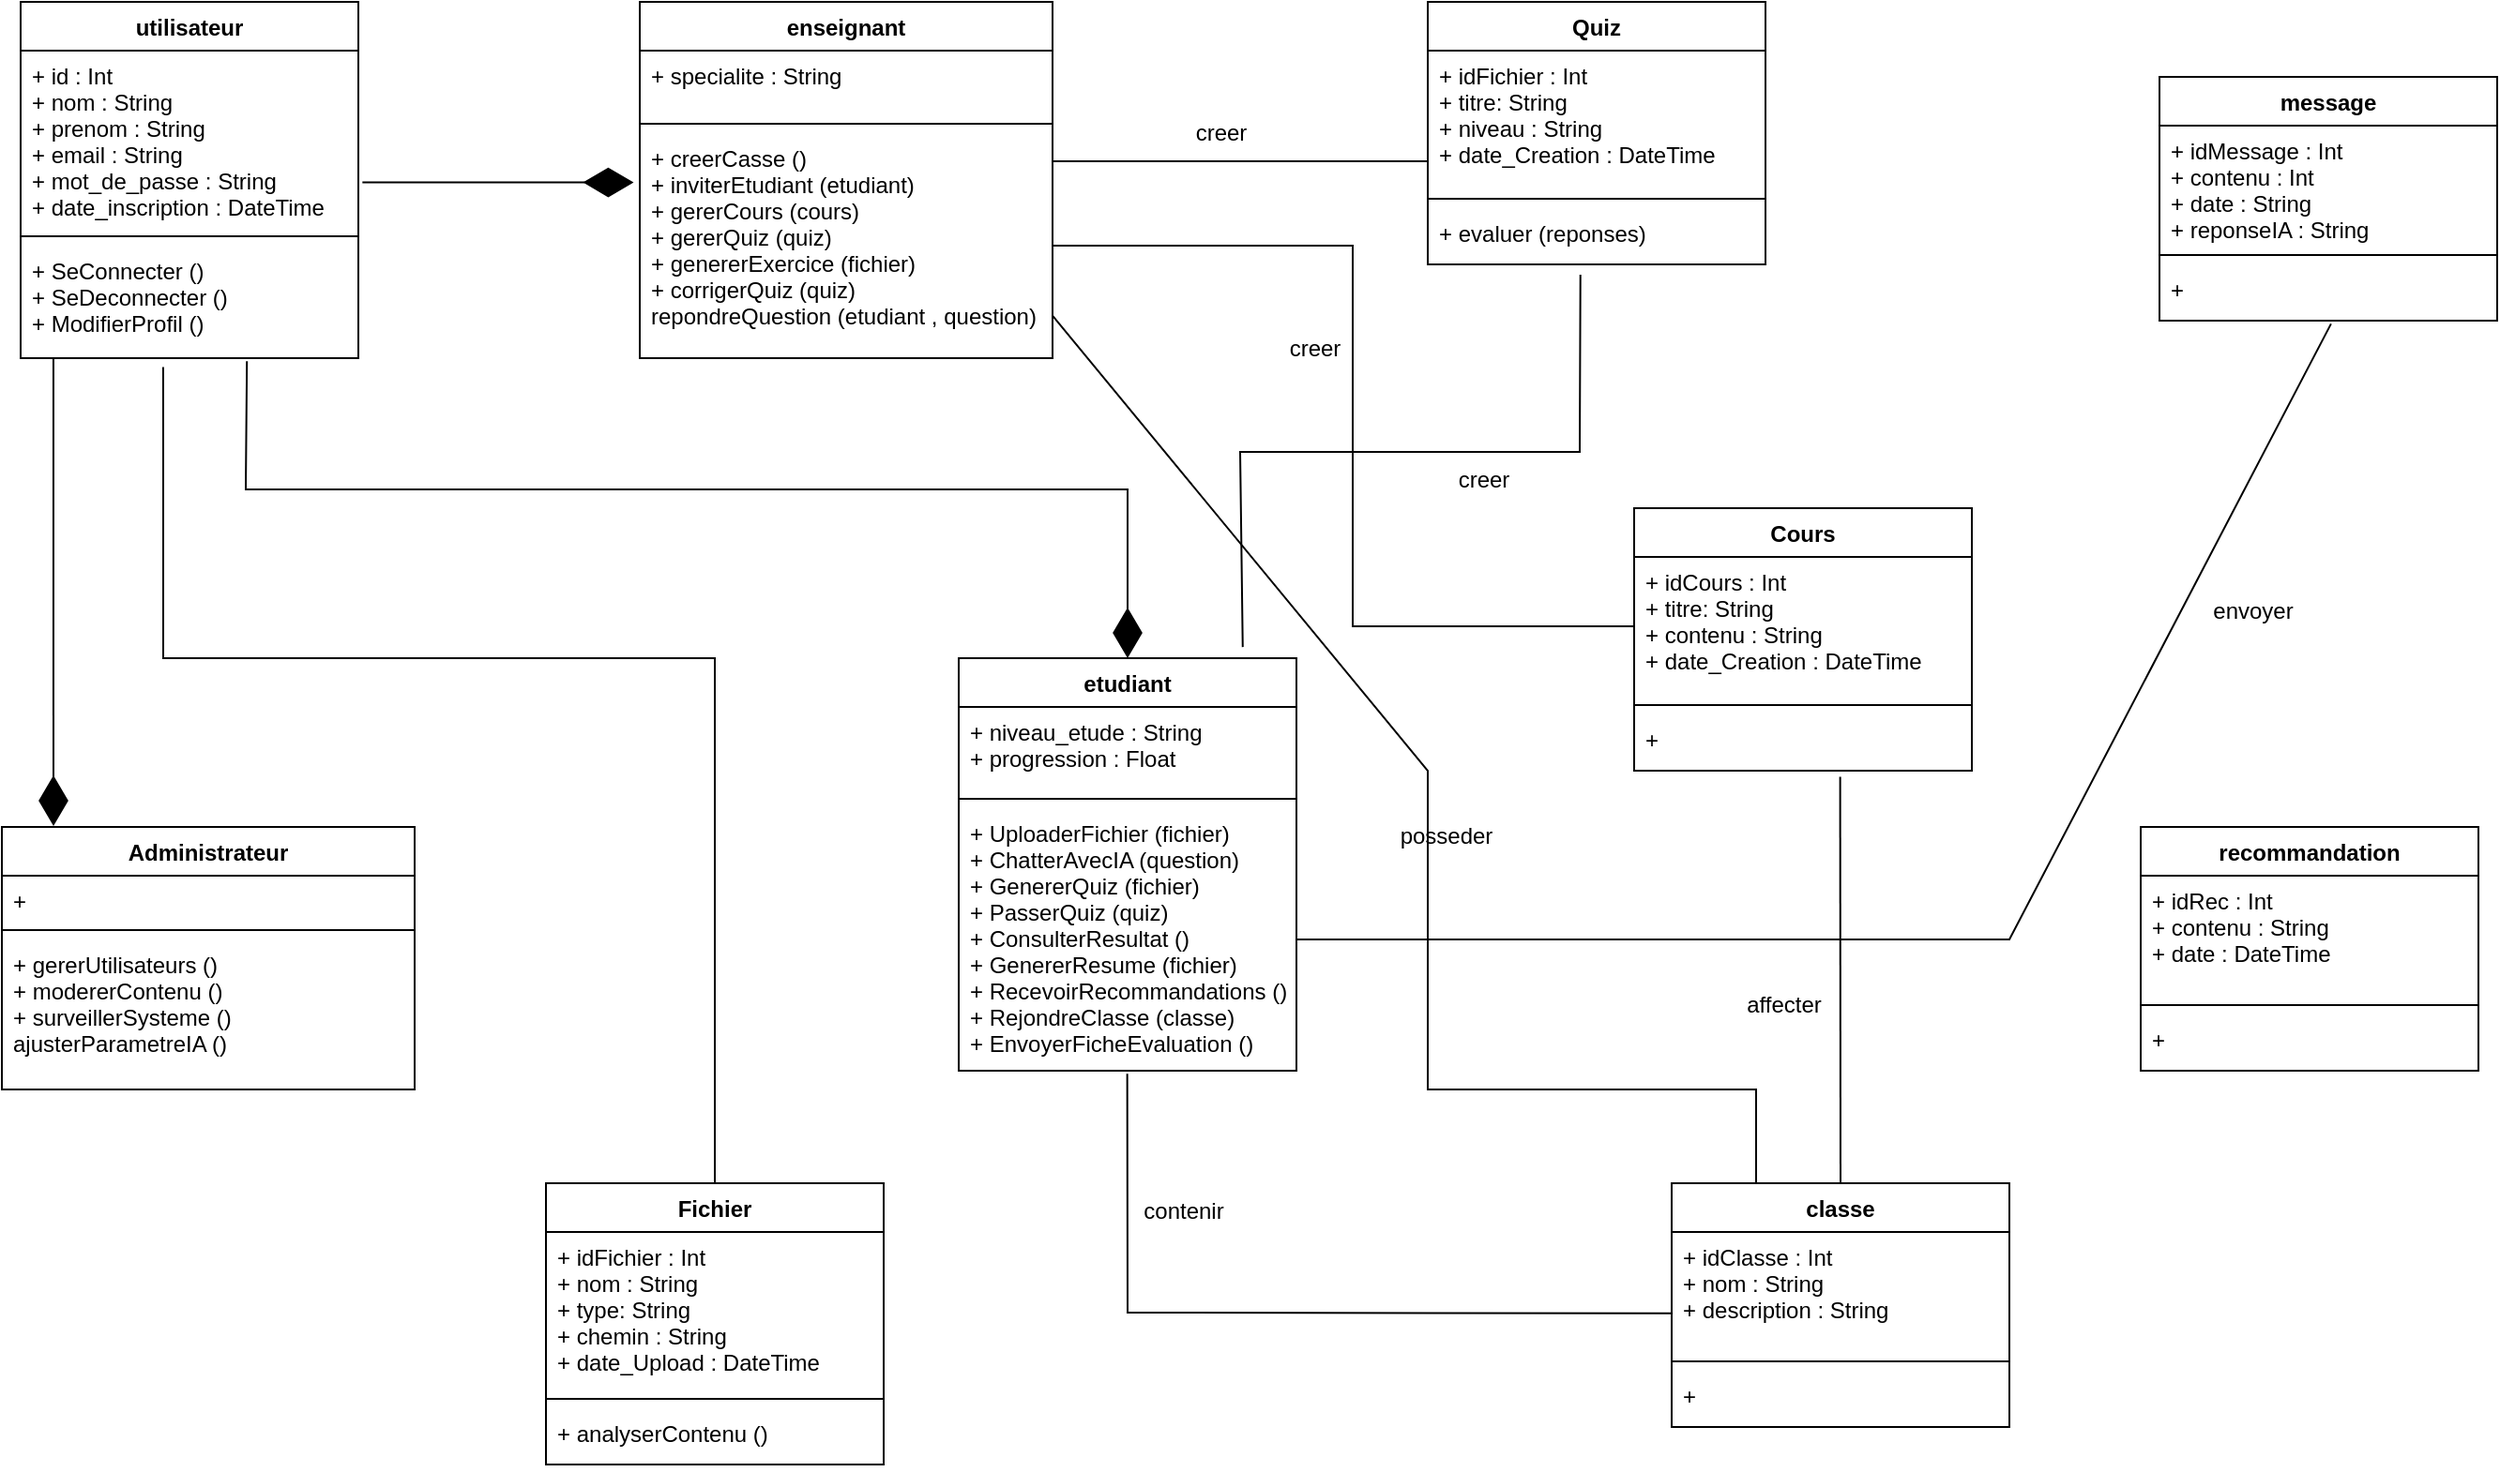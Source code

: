 <mxfile version="20.8.16" type="device"><diagram name="Page-1" id="e4v8rYzwYK4hiJisEn20"><mxGraphModel dx="2357" dy="749" grid="1" gridSize="10" guides="1" tooltips="1" connect="1" arrows="1" fold="1" page="1" pageScale="1" pageWidth="1100" pageHeight="850" math="0" shadow="0"><root><mxCell id="0"/><mxCell id="1" parent="0"/><mxCell id="9T2Y4QQtLZI_HUpd0L_A-1" value="utilisateur" style="swimlane;fontStyle=1;align=center;verticalAlign=top;childLayout=stackLayout;horizontal=1;startSize=26;horizontalStack=0;resizeParent=1;resizeParentMax=0;resizeLast=0;collapsible=1;marginBottom=0;" parent="1" vertex="1"><mxGeometry x="-290" y="50" width="180" height="190" as="geometry"><mxRectangle x="30" y="40" width="100" height="30" as="alternateBounds"/></mxGeometry></mxCell><mxCell id="9T2Y4QQtLZI_HUpd0L_A-2" value="+ id : Int&#10;+ nom : String&#10;+ prenom : String&#10;+ email : String&#10;+ mot_de_passe : String&#10;+ date_inscription : DateTime" style="text;strokeColor=none;fillColor=none;align=left;verticalAlign=top;spacingLeft=4;spacingRight=4;overflow=hidden;rotatable=0;points=[[0,0.5],[1,0.5]];portConstraint=eastwest;" parent="9T2Y4QQtLZI_HUpd0L_A-1" vertex="1"><mxGeometry y="26" width="180" height="94" as="geometry"/></mxCell><mxCell id="9T2Y4QQtLZI_HUpd0L_A-3" value="" style="line;strokeWidth=1;fillColor=none;align=left;verticalAlign=middle;spacingTop=-1;spacingLeft=3;spacingRight=3;rotatable=0;labelPosition=right;points=[];portConstraint=eastwest;strokeColor=inherit;" parent="9T2Y4QQtLZI_HUpd0L_A-1" vertex="1"><mxGeometry y="120" width="180" height="10" as="geometry"/></mxCell><mxCell id="9T2Y4QQtLZI_HUpd0L_A-4" value="+ SeConnecter ()&#10;+ SeDeconnecter ()&#10;+ ModifierProfil ()" style="text;strokeColor=none;fillColor=none;align=left;verticalAlign=top;spacingLeft=4;spacingRight=4;overflow=hidden;rotatable=0;points=[[0,0.5],[1,0.5]];portConstraint=eastwest;" parent="9T2Y4QQtLZI_HUpd0L_A-1" vertex="1"><mxGeometry y="130" width="180" height="60" as="geometry"/></mxCell><mxCell id="9T2Y4QQtLZI_HUpd0L_A-5" value="etudiant" style="swimlane;fontStyle=1;align=center;verticalAlign=top;childLayout=stackLayout;horizontal=1;startSize=26;horizontalStack=0;resizeParent=1;resizeParentMax=0;resizeLast=0;collapsible=1;marginBottom=0;" parent="1" vertex="1"><mxGeometry x="210" y="400" width="180" height="220" as="geometry"><mxRectangle x="30" y="40" width="100" height="30" as="alternateBounds"/></mxGeometry></mxCell><mxCell id="9T2Y4QQtLZI_HUpd0L_A-6" value="+ niveau_etude : String&#10;+ progression : Float" style="text;strokeColor=none;fillColor=none;align=left;verticalAlign=top;spacingLeft=4;spacingRight=4;overflow=hidden;rotatable=0;points=[[0,0.5],[1,0.5]];portConstraint=eastwest;" parent="9T2Y4QQtLZI_HUpd0L_A-5" vertex="1"><mxGeometry y="26" width="180" height="44" as="geometry"/></mxCell><mxCell id="9T2Y4QQtLZI_HUpd0L_A-7" value="" style="line;strokeWidth=1;fillColor=none;align=left;verticalAlign=middle;spacingTop=-1;spacingLeft=3;spacingRight=3;rotatable=0;labelPosition=right;points=[];portConstraint=eastwest;strokeColor=inherit;" parent="9T2Y4QQtLZI_HUpd0L_A-5" vertex="1"><mxGeometry y="70" width="180" height="10" as="geometry"/></mxCell><mxCell id="9T2Y4QQtLZI_HUpd0L_A-8" value="+ UploaderFichier (fichier)&#10;+ ChatterAvecIA (question)&#10;+ GenererQuiz (fichier)&#10;+ PasserQuiz (quiz)&#10;+ ConsulterResultat ()&#10;+ GenererResume (fichier)&#10;+ RecevoirRecommandations ()&#10;+ RejondreClasse (classe)&#10;+ EnvoyerFicheEvaluation ()" style="text;strokeColor=none;fillColor=none;align=left;verticalAlign=top;spacingLeft=4;spacingRight=4;overflow=hidden;rotatable=0;points=[[0,0.5],[1,0.5]];portConstraint=eastwest;" parent="9T2Y4QQtLZI_HUpd0L_A-5" vertex="1"><mxGeometry y="80" width="180" height="140" as="geometry"/></mxCell><mxCell id="9T2Y4QQtLZI_HUpd0L_A-9" value="enseignant" style="swimlane;fontStyle=1;align=center;verticalAlign=top;childLayout=stackLayout;horizontal=1;startSize=26;horizontalStack=0;resizeParent=1;resizeParentMax=0;resizeLast=0;collapsible=1;marginBottom=0;" parent="1" vertex="1"><mxGeometry x="40" y="50" width="220" height="190" as="geometry"><mxRectangle x="30" y="40" width="100" height="30" as="alternateBounds"/></mxGeometry></mxCell><mxCell id="9T2Y4QQtLZI_HUpd0L_A-10" value="+ specialite : String" style="text;strokeColor=none;fillColor=none;align=left;verticalAlign=top;spacingLeft=4;spacingRight=4;overflow=hidden;rotatable=0;points=[[0,0.5],[1,0.5]];portConstraint=eastwest;" parent="9T2Y4QQtLZI_HUpd0L_A-9" vertex="1"><mxGeometry y="26" width="220" height="34" as="geometry"/></mxCell><mxCell id="9T2Y4QQtLZI_HUpd0L_A-11" value="" style="line;strokeWidth=1;fillColor=none;align=left;verticalAlign=middle;spacingTop=-1;spacingLeft=3;spacingRight=3;rotatable=0;labelPosition=right;points=[];portConstraint=eastwest;strokeColor=inherit;" parent="9T2Y4QQtLZI_HUpd0L_A-9" vertex="1"><mxGeometry y="60" width="220" height="10" as="geometry"/></mxCell><mxCell id="9T2Y4QQtLZI_HUpd0L_A-12" value="+ creerCasse ()&#10;+ inviterEtudiant (etudiant)&#10;+ gererCours (cours)&#10;+ gererQuiz (quiz)&#10;+ genererExercice (fichier)&#10;+ corrigerQuiz (quiz)&#10;repondreQuestion (etudiant , question)" style="text;strokeColor=none;fillColor=none;align=left;verticalAlign=top;spacingLeft=4;spacingRight=4;overflow=hidden;rotatable=0;points=[[0,0.5],[1,0.5]];portConstraint=eastwest;" parent="9T2Y4QQtLZI_HUpd0L_A-9" vertex="1"><mxGeometry y="70" width="220" height="120" as="geometry"/></mxCell><mxCell id="9T2Y4QQtLZI_HUpd0L_A-13" value="Administrateur" style="swimlane;fontStyle=1;align=center;verticalAlign=top;childLayout=stackLayout;horizontal=1;startSize=26;horizontalStack=0;resizeParent=1;resizeParentMax=0;resizeLast=0;collapsible=1;marginBottom=0;" parent="1" vertex="1"><mxGeometry x="-300" y="490" width="220" height="140" as="geometry"><mxRectangle x="30" y="40" width="100" height="30" as="alternateBounds"/></mxGeometry></mxCell><mxCell id="9T2Y4QQtLZI_HUpd0L_A-14" value="+ " style="text;strokeColor=none;fillColor=none;align=left;verticalAlign=top;spacingLeft=4;spacingRight=4;overflow=hidden;rotatable=0;points=[[0,0.5],[1,0.5]];portConstraint=eastwest;" parent="9T2Y4QQtLZI_HUpd0L_A-13" vertex="1"><mxGeometry y="26" width="220" height="24" as="geometry"/></mxCell><mxCell id="9T2Y4QQtLZI_HUpd0L_A-15" value="" style="line;strokeWidth=1;fillColor=none;align=left;verticalAlign=middle;spacingTop=-1;spacingLeft=3;spacingRight=3;rotatable=0;labelPosition=right;points=[];portConstraint=eastwest;strokeColor=inherit;" parent="9T2Y4QQtLZI_HUpd0L_A-13" vertex="1"><mxGeometry y="50" width="220" height="10" as="geometry"/></mxCell><mxCell id="9T2Y4QQtLZI_HUpd0L_A-16" value="+ gererUtilisateurs ()&#10;+ modererContenu ()&#10;+ surveillerSysteme ()&#10;ajusterParametreIA ()" style="text;strokeColor=none;fillColor=none;align=left;verticalAlign=top;spacingLeft=4;spacingRight=4;overflow=hidden;rotatable=0;points=[[0,0.5],[1,0.5]];portConstraint=eastwest;" parent="9T2Y4QQtLZI_HUpd0L_A-13" vertex="1"><mxGeometry y="60" width="220" height="80" as="geometry"/></mxCell><mxCell id="9T2Y4QQtLZI_HUpd0L_A-18" value="Fichier" style="swimlane;fontStyle=1;align=center;verticalAlign=top;childLayout=stackLayout;horizontal=1;startSize=26;horizontalStack=0;resizeParent=1;resizeParentMax=0;resizeLast=0;collapsible=1;marginBottom=0;" parent="1" vertex="1"><mxGeometry x="-10" y="680" width="180" height="150" as="geometry"><mxRectangle x="30" y="40" width="100" height="30" as="alternateBounds"/></mxGeometry></mxCell><mxCell id="9T2Y4QQtLZI_HUpd0L_A-19" value="+ idFichier : Int&#10;+ nom : String&#10;+ type: String&#10;+ chemin : String&#10;+ date_Upload : DateTime" style="text;strokeColor=none;fillColor=none;align=left;verticalAlign=top;spacingLeft=4;spacingRight=4;overflow=hidden;rotatable=0;points=[[0,0.5],[1,0.5]];portConstraint=eastwest;" parent="9T2Y4QQtLZI_HUpd0L_A-18" vertex="1"><mxGeometry y="26" width="180" height="84" as="geometry"/></mxCell><mxCell id="9T2Y4QQtLZI_HUpd0L_A-20" value="" style="line;strokeWidth=1;fillColor=none;align=left;verticalAlign=middle;spacingTop=-1;spacingLeft=3;spacingRight=3;rotatable=0;labelPosition=right;points=[];portConstraint=eastwest;strokeColor=inherit;" parent="9T2Y4QQtLZI_HUpd0L_A-18" vertex="1"><mxGeometry y="110" width="180" height="10" as="geometry"/></mxCell><mxCell id="9T2Y4QQtLZI_HUpd0L_A-21" value="+ analyserContenu ()" style="text;strokeColor=none;fillColor=none;align=left;verticalAlign=top;spacingLeft=4;spacingRight=4;overflow=hidden;rotatable=0;points=[[0,0.5],[1,0.5]];portConstraint=eastwest;" parent="9T2Y4QQtLZI_HUpd0L_A-18" vertex="1"><mxGeometry y="120" width="180" height="30" as="geometry"/></mxCell><mxCell id="9T2Y4QQtLZI_HUpd0L_A-25" value="Quiz" style="swimlane;fontStyle=1;align=center;verticalAlign=top;childLayout=stackLayout;horizontal=1;startSize=26;horizontalStack=0;resizeParent=1;resizeParentMax=0;resizeLast=0;collapsible=1;marginBottom=0;" parent="1" vertex="1"><mxGeometry x="460" y="50" width="180" height="140" as="geometry"><mxRectangle x="30" y="40" width="100" height="30" as="alternateBounds"/></mxGeometry></mxCell><mxCell id="9T2Y4QQtLZI_HUpd0L_A-26" value="+ idFichier : Int&#10;+ titre: String&#10;+ niveau : String&#10;+ date_Creation : DateTime" style="text;strokeColor=none;fillColor=none;align=left;verticalAlign=top;spacingLeft=4;spacingRight=4;overflow=hidden;rotatable=0;points=[[0,0.5],[1,0.5]];portConstraint=eastwest;" parent="9T2Y4QQtLZI_HUpd0L_A-25" vertex="1"><mxGeometry y="26" width="180" height="74" as="geometry"/></mxCell><mxCell id="9T2Y4QQtLZI_HUpd0L_A-27" value="" style="line;strokeWidth=1;fillColor=none;align=left;verticalAlign=middle;spacingTop=-1;spacingLeft=3;spacingRight=3;rotatable=0;labelPosition=right;points=[];portConstraint=eastwest;strokeColor=inherit;" parent="9T2Y4QQtLZI_HUpd0L_A-25" vertex="1"><mxGeometry y="100" width="180" height="10" as="geometry"/></mxCell><mxCell id="9T2Y4QQtLZI_HUpd0L_A-28" value="+ evaluer (reponses)" style="text;strokeColor=none;fillColor=none;align=left;verticalAlign=top;spacingLeft=4;spacingRight=4;overflow=hidden;rotatable=0;points=[[0,0.5],[1,0.5]];portConstraint=eastwest;" parent="9T2Y4QQtLZI_HUpd0L_A-25" vertex="1"><mxGeometry y="110" width="180" height="30" as="geometry"/></mxCell><mxCell id="9T2Y4QQtLZI_HUpd0L_A-29" value="Cours" style="swimlane;fontStyle=1;align=center;verticalAlign=top;childLayout=stackLayout;horizontal=1;startSize=26;horizontalStack=0;resizeParent=1;resizeParentMax=0;resizeLast=0;collapsible=1;marginBottom=0;" parent="1" vertex="1"><mxGeometry x="570" y="320" width="180" height="140" as="geometry"><mxRectangle x="30" y="40" width="100" height="30" as="alternateBounds"/></mxGeometry></mxCell><mxCell id="9T2Y4QQtLZI_HUpd0L_A-30" value="+ idCours : Int&#10;+ titre: String&#10;+ contenu : String&#10;+ date_Creation : DateTime" style="text;strokeColor=none;fillColor=none;align=left;verticalAlign=top;spacingLeft=4;spacingRight=4;overflow=hidden;rotatable=0;points=[[0,0.5],[1,0.5]];portConstraint=eastwest;" parent="9T2Y4QQtLZI_HUpd0L_A-29" vertex="1"><mxGeometry y="26" width="180" height="74" as="geometry"/></mxCell><mxCell id="9T2Y4QQtLZI_HUpd0L_A-31" value="" style="line;strokeWidth=1;fillColor=none;align=left;verticalAlign=middle;spacingTop=-1;spacingLeft=3;spacingRight=3;rotatable=0;labelPosition=right;points=[];portConstraint=eastwest;strokeColor=inherit;" parent="9T2Y4QQtLZI_HUpd0L_A-29" vertex="1"><mxGeometry y="100" width="180" height="10" as="geometry"/></mxCell><mxCell id="9T2Y4QQtLZI_HUpd0L_A-32" value="+" style="text;strokeColor=none;fillColor=none;align=left;verticalAlign=top;spacingLeft=4;spacingRight=4;overflow=hidden;rotatable=0;points=[[0,0.5],[1,0.5]];portConstraint=eastwest;" parent="9T2Y4QQtLZI_HUpd0L_A-29" vertex="1"><mxGeometry y="110" width="180" height="30" as="geometry"/></mxCell><mxCell id="9T2Y4QQtLZI_HUpd0L_A-33" value="classe" style="swimlane;fontStyle=1;align=center;verticalAlign=top;childLayout=stackLayout;horizontal=1;startSize=26;horizontalStack=0;resizeParent=1;resizeParentMax=0;resizeLast=0;collapsible=1;marginBottom=0;" parent="1" vertex="1"><mxGeometry x="590" y="680" width="180" height="130" as="geometry"><mxRectangle x="30" y="40" width="100" height="30" as="alternateBounds"/></mxGeometry></mxCell><mxCell id="9T2Y4QQtLZI_HUpd0L_A-34" value="+ idClasse : Int&#10;+ nom : String&#10;+ description : String" style="text;strokeColor=none;fillColor=none;align=left;verticalAlign=top;spacingLeft=4;spacingRight=4;overflow=hidden;rotatable=0;points=[[0,0.5],[1,0.5]];portConstraint=eastwest;" parent="9T2Y4QQtLZI_HUpd0L_A-33" vertex="1"><mxGeometry y="26" width="180" height="64" as="geometry"/></mxCell><mxCell id="9T2Y4QQtLZI_HUpd0L_A-35" value="" style="line;strokeWidth=1;fillColor=none;align=left;verticalAlign=middle;spacingTop=-1;spacingLeft=3;spacingRight=3;rotatable=0;labelPosition=right;points=[];portConstraint=eastwest;strokeColor=inherit;" parent="9T2Y4QQtLZI_HUpd0L_A-33" vertex="1"><mxGeometry y="90" width="180" height="10" as="geometry"/></mxCell><mxCell id="9T2Y4QQtLZI_HUpd0L_A-36" value="+" style="text;strokeColor=none;fillColor=none;align=left;verticalAlign=top;spacingLeft=4;spacingRight=4;overflow=hidden;rotatable=0;points=[[0,0.5],[1,0.5]];portConstraint=eastwest;" parent="9T2Y4QQtLZI_HUpd0L_A-33" vertex="1"><mxGeometry y="100" width="180" height="30" as="geometry"/></mxCell><mxCell id="9T2Y4QQtLZI_HUpd0L_A-37" value="message" style="swimlane;fontStyle=1;align=center;verticalAlign=top;childLayout=stackLayout;horizontal=1;startSize=26;horizontalStack=0;resizeParent=1;resizeParentMax=0;resizeLast=0;collapsible=1;marginBottom=0;" parent="1" vertex="1"><mxGeometry x="850" y="90" width="180" height="130" as="geometry"><mxRectangle x="30" y="40" width="100" height="30" as="alternateBounds"/></mxGeometry></mxCell><mxCell id="9T2Y4QQtLZI_HUpd0L_A-38" value="+ idMessage : Int&#10;+ contenu : Int&#10;+ date : String&#10;+ reponseIA : String" style="text;strokeColor=none;fillColor=none;align=left;verticalAlign=top;spacingLeft=4;spacingRight=4;overflow=hidden;rotatable=0;points=[[0,0.5],[1,0.5]];portConstraint=eastwest;" parent="9T2Y4QQtLZI_HUpd0L_A-37" vertex="1"><mxGeometry y="26" width="180" height="64" as="geometry"/></mxCell><mxCell id="9T2Y4QQtLZI_HUpd0L_A-39" value="" style="line;strokeWidth=1;fillColor=none;align=left;verticalAlign=middle;spacingTop=-1;spacingLeft=3;spacingRight=3;rotatable=0;labelPosition=right;points=[];portConstraint=eastwest;strokeColor=inherit;" parent="9T2Y4QQtLZI_HUpd0L_A-37" vertex="1"><mxGeometry y="90" width="180" height="10" as="geometry"/></mxCell><mxCell id="9T2Y4QQtLZI_HUpd0L_A-40" value="+" style="text;strokeColor=none;fillColor=none;align=left;verticalAlign=top;spacingLeft=4;spacingRight=4;overflow=hidden;rotatable=0;points=[[0,0.5],[1,0.5]];portConstraint=eastwest;" parent="9T2Y4QQtLZI_HUpd0L_A-37" vertex="1"><mxGeometry y="100" width="180" height="30" as="geometry"/></mxCell><mxCell id="9T2Y4QQtLZI_HUpd0L_A-41" value="recommandation" style="swimlane;fontStyle=1;align=center;verticalAlign=top;childLayout=stackLayout;horizontal=1;startSize=26;horizontalStack=0;resizeParent=1;resizeParentMax=0;resizeLast=0;collapsible=1;marginBottom=0;" parent="1" vertex="1"><mxGeometry x="840" y="490" width="180" height="130" as="geometry"><mxRectangle x="30" y="40" width="100" height="30" as="alternateBounds"/></mxGeometry></mxCell><mxCell id="9T2Y4QQtLZI_HUpd0L_A-42" value="+ idRec : Int&#10;+ contenu : String&#10;+ date : DateTime" style="text;strokeColor=none;fillColor=none;align=left;verticalAlign=top;spacingLeft=4;spacingRight=4;overflow=hidden;rotatable=0;points=[[0,0.5],[1,0.5]];portConstraint=eastwest;" parent="9T2Y4QQtLZI_HUpd0L_A-41" vertex="1"><mxGeometry y="26" width="180" height="64" as="geometry"/></mxCell><mxCell id="9T2Y4QQtLZI_HUpd0L_A-43" value="" style="line;strokeWidth=1;fillColor=none;align=left;verticalAlign=middle;spacingTop=-1;spacingLeft=3;spacingRight=3;rotatable=0;labelPosition=right;points=[];portConstraint=eastwest;strokeColor=inherit;" parent="9T2Y4QQtLZI_HUpd0L_A-41" vertex="1"><mxGeometry y="90" width="180" height="10" as="geometry"/></mxCell><mxCell id="9T2Y4QQtLZI_HUpd0L_A-44" value="+" style="text;strokeColor=none;fillColor=none;align=left;verticalAlign=top;spacingLeft=4;spacingRight=4;overflow=hidden;rotatable=0;points=[[0,0.5],[1,0.5]];portConstraint=eastwest;" parent="9T2Y4QQtLZI_HUpd0L_A-41" vertex="1"><mxGeometry y="100" width="180" height="30" as="geometry"/></mxCell><mxCell id="9T2Y4QQtLZI_HUpd0L_A-53" value="" style="endArrow=none;html=1;rounded=0;exitX=0.5;exitY=0;exitDx=0;exitDy=0;entryX=0.422;entryY=1.079;entryDx=0;entryDy=0;entryPerimeter=0;" parent="1" source="9T2Y4QQtLZI_HUpd0L_A-18" target="9T2Y4QQtLZI_HUpd0L_A-4" edge="1"><mxGeometry width="50" height="50" relative="1" as="geometry"><mxPoint x="350" y="450" as="sourcePoint"/><mxPoint x="-217" y="250" as="targetPoint"/><Array as="points"><mxPoint x="80" y="400"/><mxPoint x="-214" y="400"/><mxPoint x="-214" y="290"/></Array></mxGeometry></mxCell><mxCell id="9T2Y4QQtLZI_HUpd0L_A-55" value="" style="endArrow=diamondThin;endFill=1;endSize=24;html=1;rounded=0;entryX=0.125;entryY=-0.004;entryDx=0;entryDy=0;entryPerimeter=0;exitX=0.097;exitY=1.003;exitDx=0;exitDy=0;exitPerimeter=0;" parent="1" source="9T2Y4QQtLZI_HUpd0L_A-4" target="9T2Y4QQtLZI_HUpd0L_A-13" edge="1"><mxGeometry width="160" relative="1" as="geometry"><mxPoint x="-260" y="490" as="sourcePoint"/><mxPoint x="460" y="430" as="targetPoint"/></mxGeometry></mxCell><mxCell id="9T2Y4QQtLZI_HUpd0L_A-57" value="" style="endArrow=diamondThin;endFill=1;endSize=24;html=1;rounded=0;entryX=0.5;entryY=0;entryDx=0;entryDy=0;exitX=0.67;exitY=1.028;exitDx=0;exitDy=0;exitPerimeter=0;" parent="1" source="9T2Y4QQtLZI_HUpd0L_A-4" target="9T2Y4QQtLZI_HUpd0L_A-5" edge="1"><mxGeometry width="160" relative="1" as="geometry"><mxPoint x="208.46" y="250.0" as="sourcePoint"/><mxPoint x="208.5" y="493.14" as="targetPoint"/><Array as="points"><mxPoint x="-170" y="310"/><mxPoint x="300" y="310"/></Array></mxGeometry></mxCell><mxCell id="9T2Y4QQtLZI_HUpd0L_A-58" value="" style="endArrow=diamondThin;endFill=1;endSize=24;html=1;rounded=0;entryX=-0.015;entryY=0.219;entryDx=0;entryDy=0;entryPerimeter=0;exitX=1.012;exitY=0.748;exitDx=0;exitDy=0;exitPerimeter=0;" parent="1" source="9T2Y4QQtLZI_HUpd0L_A-2" target="9T2Y4QQtLZI_HUpd0L_A-12" edge="1"><mxGeometry width="160" relative="1" as="geometry"><mxPoint x="-262.54" y="250.18" as="sourcePoint"/><mxPoint x="-262.5" y="499.44" as="targetPoint"/></mxGeometry></mxCell><mxCell id="9T2Y4QQtLZI_HUpd0L_A-59" value="" style="line;strokeWidth=1;rotatable=0;dashed=0;labelPosition=right;align=left;verticalAlign=middle;spacingTop=0;spacingLeft=6;points=[];portConstraint=eastwest;" parent="1" vertex="1"><mxGeometry x="260" y="130" width="200" height="10" as="geometry"/></mxCell><mxCell id="9T2Y4QQtLZI_HUpd0L_A-61" value="" style="endArrow=none;html=1;rounded=0;entryX=0.452;entryY=1.185;entryDx=0;entryDy=0;entryPerimeter=0;exitX=0.841;exitY=-0.027;exitDx=0;exitDy=0;exitPerimeter=0;" parent="1" source="9T2Y4QQtLZI_HUpd0L_A-5" target="9T2Y4QQtLZI_HUpd0L_A-28" edge="1"><mxGeometry relative="1" as="geometry"><mxPoint x="300" y="430" as="sourcePoint"/><mxPoint x="460" y="430" as="targetPoint"/><Array as="points"><mxPoint x="360" y="290"/><mxPoint x="541" y="290"/></Array></mxGeometry></mxCell><mxCell id="9T2Y4QQtLZI_HUpd0L_A-62" value="creer" style="text;html=1;strokeColor=none;fillColor=none;align=center;verticalAlign=middle;whiteSpace=wrap;rounded=0;" parent="1" vertex="1"><mxGeometry x="320" y="105" width="60" height="30" as="geometry"/></mxCell><mxCell id="9T2Y4QQtLZI_HUpd0L_A-63" value="creer" style="text;html=1;strokeColor=none;fillColor=none;align=center;verticalAlign=middle;whiteSpace=wrap;rounded=0;" parent="1" vertex="1"><mxGeometry x="460" y="290" width="60" height="30" as="geometry"/></mxCell><mxCell id="9T2Y4QQtLZI_HUpd0L_A-65" value="" style="endArrow=none;html=1;rounded=0;entryX=0;entryY=0.5;entryDx=0;entryDy=0;exitX=1;exitY=0.5;exitDx=0;exitDy=0;" parent="1" source="9T2Y4QQtLZI_HUpd0L_A-12" target="9T2Y4QQtLZI_HUpd0L_A-30" edge="1"><mxGeometry width="50" height="50" relative="1" as="geometry"><mxPoint x="390" y="450" as="sourcePoint"/><mxPoint x="440" y="400" as="targetPoint"/><Array as="points"><mxPoint x="420" y="180"/><mxPoint x="420" y="383"/></Array></mxGeometry></mxCell><mxCell id="9T2Y4QQtLZI_HUpd0L_A-66" value="creer" style="text;html=1;strokeColor=none;fillColor=none;align=center;verticalAlign=middle;whiteSpace=wrap;rounded=0;" parent="1" vertex="1"><mxGeometry x="370" y="220" width="60" height="30" as="geometry"/></mxCell><mxCell id="9T2Y4QQtLZI_HUpd0L_A-67" value="affecter" style="text;html=1;strokeColor=none;fillColor=none;align=center;verticalAlign=middle;whiteSpace=wrap;rounded=0;" parent="1" vertex="1"><mxGeometry x="620" y="570" width="60" height="30" as="geometry"/></mxCell><mxCell id="9T2Y4QQtLZI_HUpd0L_A-70" value="" style="endArrow=none;html=1;rounded=0;entryX=0.5;entryY=0;entryDx=0;entryDy=0;exitX=0.61;exitY=1.108;exitDx=0;exitDy=0;exitPerimeter=0;" parent="1" source="9T2Y4QQtLZI_HUpd0L_A-32" target="9T2Y4QQtLZI_HUpd0L_A-33" edge="1"><mxGeometry relative="1" as="geometry"><mxPoint x="340" y="430" as="sourcePoint"/><mxPoint x="500" y="430" as="targetPoint"/></mxGeometry></mxCell><mxCell id="9T2Y4QQtLZI_HUpd0L_A-73" value="" style="endArrow=none;html=1;rounded=0;entryX=0.003;entryY=0.678;entryDx=0;entryDy=0;entryPerimeter=0;exitX=0.499;exitY=1.012;exitDx=0;exitDy=0;exitPerimeter=0;" parent="1" source="9T2Y4QQtLZI_HUpd0L_A-8" target="9T2Y4QQtLZI_HUpd0L_A-34" edge="1"><mxGeometry relative="1" as="geometry"><mxPoint x="280" y="430" as="sourcePoint"/><mxPoint x="440" y="430" as="targetPoint"/><Array as="points"><mxPoint x="300" y="749"/></Array></mxGeometry></mxCell><mxCell id="9T2Y4QQtLZI_HUpd0L_A-74" value="" style="endArrow=none;html=1;rounded=0;entryX=0.25;entryY=0;entryDx=0;entryDy=0;exitX=0.999;exitY=0.809;exitDx=0;exitDy=0;exitPerimeter=0;" parent="1" source="9T2Y4QQtLZI_HUpd0L_A-12" target="9T2Y4QQtLZI_HUpd0L_A-33" edge="1"><mxGeometry relative="1" as="geometry"><mxPoint x="280" y="430" as="sourcePoint"/><mxPoint x="440" y="430" as="targetPoint"/><Array as="points"><mxPoint x="460" y="460"/><mxPoint x="460" y="630"/><mxPoint x="635" y="630"/></Array></mxGeometry></mxCell><mxCell id="9T2Y4QQtLZI_HUpd0L_A-75" value="posseder" style="text;html=1;strokeColor=none;fillColor=none;align=center;verticalAlign=middle;whiteSpace=wrap;rounded=0;" parent="1" vertex="1"><mxGeometry x="440" y="480" width="60" height="30" as="geometry"/></mxCell><mxCell id="9T2Y4QQtLZI_HUpd0L_A-76" value="contenir" style="text;html=1;strokeColor=none;fillColor=none;align=center;verticalAlign=middle;whiteSpace=wrap;rounded=0;" parent="1" vertex="1"><mxGeometry x="300" y="680" width="60" height="30" as="geometry"/></mxCell><mxCell id="9T2Y4QQtLZI_HUpd0L_A-77" value="" style="endArrow=none;html=1;rounded=0;entryX=0.508;entryY=1.056;entryDx=0;entryDy=0;entryPerimeter=0;" parent="1" target="9T2Y4QQtLZI_HUpd0L_A-40" edge="1"><mxGeometry relative="1" as="geometry"><mxPoint x="390" y="550" as="sourcePoint"/><mxPoint x="550" y="550" as="targetPoint"/><Array as="points"><mxPoint x="770" y="550"/></Array></mxGeometry></mxCell><mxCell id="9T2Y4QQtLZI_HUpd0L_A-78" value="envoyer" style="text;html=1;strokeColor=none;fillColor=none;align=center;verticalAlign=middle;whiteSpace=wrap;rounded=0;" parent="1" vertex="1"><mxGeometry x="870" y="360" width="60" height="30" as="geometry"/></mxCell></root></mxGraphModel></diagram></mxfile>